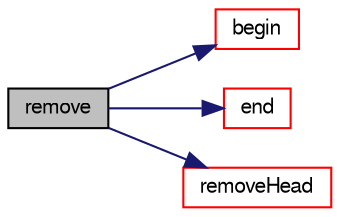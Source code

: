 digraph "remove"
{
  bgcolor="transparent";
  edge [fontname="FreeSans",fontsize="10",labelfontname="FreeSans",labelfontsize="10"];
  node [fontname="FreeSans",fontsize="10",shape=record];
  rankdir="LR";
  Node266 [label="remove",height=0.2,width=0.4,color="black", fillcolor="grey75", style="filled", fontcolor="black"];
  Node266 -> Node267 [color="midnightblue",fontsize="10",style="solid",fontname="FreeSans"];
  Node267 [label="begin",height=0.2,width=0.4,color="red",URL="$a25826.html#aba9a8f4b99a4ecd22aca9fb71d33fc57"];
  Node266 -> Node313 [color="midnightblue",fontsize="10",style="solid",fontname="FreeSans"];
  Node313 [label="end",height=0.2,width=0.4,color="red",URL="$a25826.html#a3ddd5379f5c1bf8e726d60fd4410215a"];
  Node266 -> Node315 [color="midnightblue",fontsize="10",style="solid",fontname="FreeSans"];
  Node315 [label="removeHead",height=0.2,width=0.4,color="red",URL="$a25826.html#a4f22f568a0fefa70b3ed1e62894099cf",tooltip="Remove and return head. "];
}
